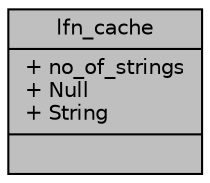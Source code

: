 digraph "lfn_cache"
{
 // LATEX_PDF_SIZE
  edge [fontname="Helvetica",fontsize="10",labelfontname="Helvetica",labelfontsize="10"];
  node [fontname="Helvetica",fontsize="10",shape=record];
  Node1 [label="{lfn_cache\n|+ no_of_strings\l+ Null\l+ String\l|}",height=0.2,width=0.4,color="black", fillcolor="grey75", style="filled", fontcolor="black",tooltip=" "];
}

